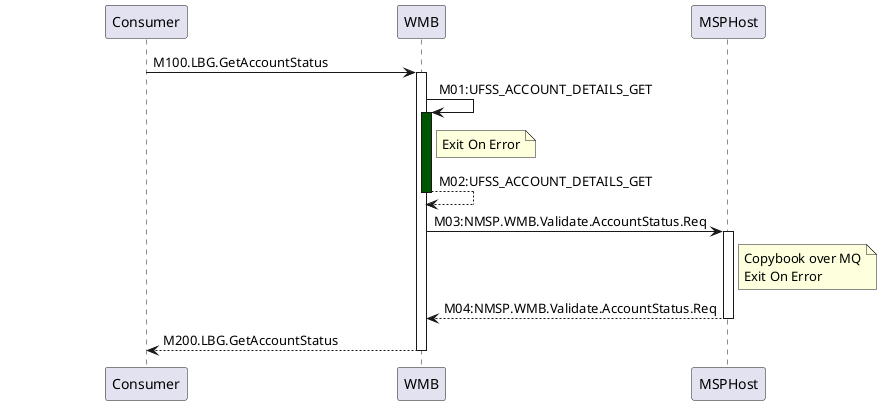 @startuml MSPP_ACCOUNT_STATUS_GET
'--------------------------------------------------------------------------------------------
'Change History:
' Initial Version - 13/05/2020
'--------------------------------------------------------------------------------------------
skinparam ParticipantPadding 100
autoactivate on
Consumer -> WMB : M100.LBG.GetAccountStatus
    WMB -> WMB #005500 : M01:UFSS_ACCOUNT_DETAILS_GET
        note right of WMB
        Exit On Error
        end note
    return M02:UFSS_ACCOUNT_DETAILS_GET
'Validate Account Status 
    WMB -> MSPHost : M03:NMSP.WMB.Validate.AccountStatus.Req
        note right of MSPHost
        Copybook over MQ
        Exit On Error
        end note
    return M04:NMSP.WMB.Validate.AccountStatus.Req
return M200.LBG.GetAccountStatus
@enduml
